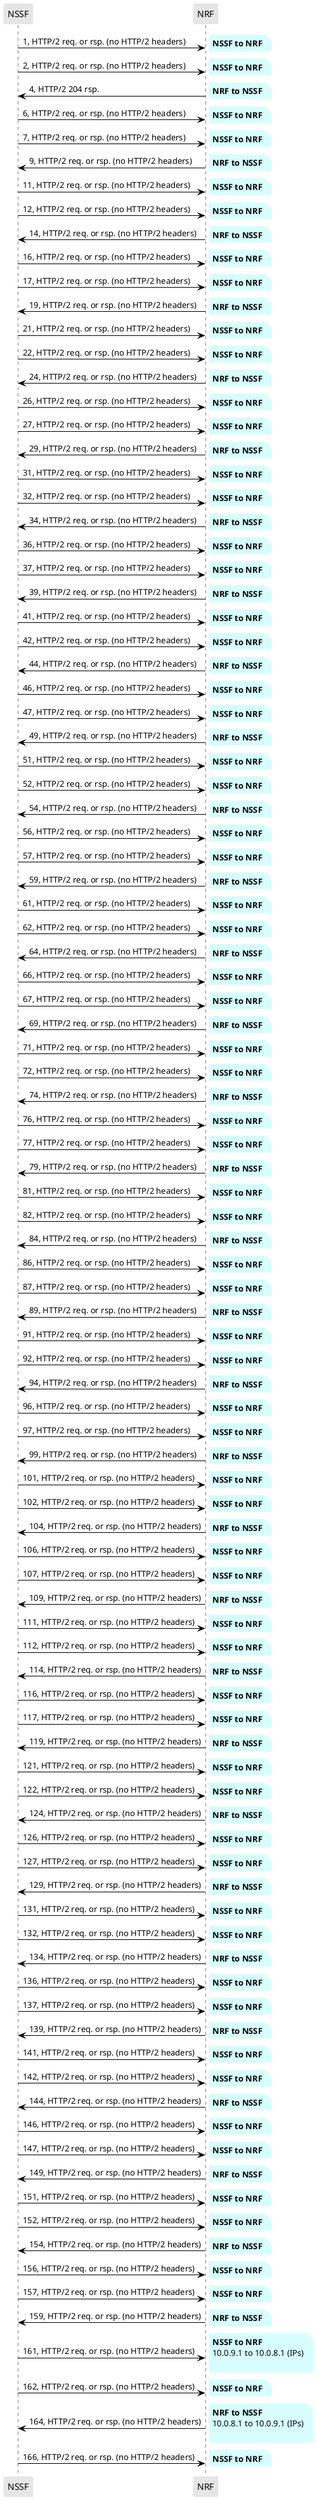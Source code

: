 @startuml
skinparam shadowing false
skinparam NoteBorderColor white
skinparam sequence {
    ArrowColor black
    LifeLineBorderColor black
    LifeLineBackgroundColor black
    ParticipantBorderColor white
    ParticipantBackgroundColor #e6e6e6
}
participant "NSSF"
participant "NRF"

"NSSF" -> "NRF": 1, HTTP/2 req. or rsp. (no HTTP/2 headers)

note right #D7FEFC
**NSSF to NRF**
end note

"NSSF" -> "NRF": 2, HTTP/2 req. or rsp. (no HTTP/2 headers)

note right #D7FEFC
**NSSF to NRF**
end note

"NRF" -> "NSSF": 4, HTTP/2 204 rsp.

note right #D7FEFC
**NRF to NSSF**
end note

"NSSF" -> "NRF": 6, HTTP/2 req. or rsp. (no HTTP/2 headers)

note right #D7FEFC
**NSSF to NRF**
end note

"NSSF" -> "NRF": 7, HTTP/2 req. or rsp. (no HTTP/2 headers)

note right #D7FEFC
**NSSF to NRF**
end note

"NRF" -> "NSSF": 9, HTTP/2 req. or rsp. (no HTTP/2 headers)

note right #D7FEFC
**NRF to NSSF**
end note

"NSSF" -> "NRF": 11, HTTP/2 req. or rsp. (no HTTP/2 headers)

note right #D7FEFC
**NSSF to NRF**
end note

"NSSF" -> "NRF": 12, HTTP/2 req. or rsp. (no HTTP/2 headers)

note right #D7FEFC
**NSSF to NRF**
end note

"NRF" -> "NSSF": 14, HTTP/2 req. or rsp. (no HTTP/2 headers)

note right #D7FEFC
**NRF to NSSF**
end note

"NSSF" -> "NRF": 16, HTTP/2 req. or rsp. (no HTTP/2 headers)

note right #D7FEFC
**NSSF to NRF**
end note

"NSSF" -> "NRF": 17, HTTP/2 req. or rsp. (no HTTP/2 headers)

note right #D7FEFC
**NSSF to NRF**
end note

"NRF" -> "NSSF": 19, HTTP/2 req. or rsp. (no HTTP/2 headers)

note right #D7FEFC
**NRF to NSSF**
end note

"NSSF" -> "NRF": 21, HTTP/2 req. or rsp. (no HTTP/2 headers)

note right #D7FEFC
**NSSF to NRF**
end note

"NSSF" -> "NRF": 22, HTTP/2 req. or rsp. (no HTTP/2 headers)

note right #D7FEFC
**NSSF to NRF**
end note

"NRF" -> "NSSF": 24, HTTP/2 req. or rsp. (no HTTP/2 headers)

note right #D7FEFC
**NRF to NSSF**
end note

"NSSF" -> "NRF": 26, HTTP/2 req. or rsp. (no HTTP/2 headers)

note right #D7FEFC
**NSSF to NRF**
end note

"NSSF" -> "NRF": 27, HTTP/2 req. or rsp. (no HTTP/2 headers)

note right #D7FEFC
**NSSF to NRF**
end note

"NRF" -> "NSSF": 29, HTTP/2 req. or rsp. (no HTTP/2 headers)

note right #D7FEFC
**NRF to NSSF**
end note

"NSSF" -> "NRF": 31, HTTP/2 req. or rsp. (no HTTP/2 headers)

note right #D7FEFC
**NSSF to NRF**
end note

"NSSF" -> "NRF": 32, HTTP/2 req. or rsp. (no HTTP/2 headers)

note right #D7FEFC
**NSSF to NRF**
end note

"NRF" -> "NSSF": 34, HTTP/2 req. or rsp. (no HTTP/2 headers)

note right #D7FEFC
**NRF to NSSF**
end note

"NSSF" -> "NRF": 36, HTTP/2 req. or rsp. (no HTTP/2 headers)

note right #D7FEFC
**NSSF to NRF**
end note

"NSSF" -> "NRF": 37, HTTP/2 req. or rsp. (no HTTP/2 headers)

note right #D7FEFC
**NSSF to NRF**
end note

"NRF" -> "NSSF": 39, HTTP/2 req. or rsp. (no HTTP/2 headers)

note right #D7FEFC
**NRF to NSSF**
end note

"NSSF" -> "NRF": 41, HTTP/2 req. or rsp. (no HTTP/2 headers)

note right #D7FEFC
**NSSF to NRF**
end note

"NSSF" -> "NRF": 42, HTTP/2 req. or rsp. (no HTTP/2 headers)

note right #D7FEFC
**NSSF to NRF**
end note

"NRF" -> "NSSF": 44, HTTP/2 req. or rsp. (no HTTP/2 headers)

note right #D7FEFC
**NRF to NSSF**
end note

"NSSF" -> "NRF": 46, HTTP/2 req. or rsp. (no HTTP/2 headers)

note right #D7FEFC
**NSSF to NRF**
end note

"NSSF" -> "NRF": 47, HTTP/2 req. or rsp. (no HTTP/2 headers)

note right #D7FEFC
**NSSF to NRF**
end note

"NRF" -> "NSSF": 49, HTTP/2 req. or rsp. (no HTTP/2 headers)

note right #D7FEFC
**NRF to NSSF**
end note

"NSSF" -> "NRF": 51, HTTP/2 req. or rsp. (no HTTP/2 headers)

note right #D7FEFC
**NSSF to NRF**
end note

"NSSF" -> "NRF": 52, HTTP/2 req. or rsp. (no HTTP/2 headers)

note right #D7FEFC
**NSSF to NRF**
end note

"NRF" -> "NSSF": 54, HTTP/2 req. or rsp. (no HTTP/2 headers)

note right #D7FEFC
**NRF to NSSF**
end note

"NSSF" -> "NRF": 56, HTTP/2 req. or rsp. (no HTTP/2 headers)

note right #D7FEFC
**NSSF to NRF**
end note

"NSSF" -> "NRF": 57, HTTP/2 req. or rsp. (no HTTP/2 headers)

note right #D7FEFC
**NSSF to NRF**
end note

"NRF" -> "NSSF": 59, HTTP/2 req. or rsp. (no HTTP/2 headers)

note right #D7FEFC
**NRF to NSSF**
end note

"NSSF" -> "NRF": 61, HTTP/2 req. or rsp. (no HTTP/2 headers)

note right #D7FEFC
**NSSF to NRF**
end note

"NSSF" -> "NRF": 62, HTTP/2 req. or rsp. (no HTTP/2 headers)

note right #D7FEFC
**NSSF to NRF**
end note

"NRF" -> "NSSF": 64, HTTP/2 req. or rsp. (no HTTP/2 headers)

note right #D7FEFC
**NRF to NSSF**
end note

"NSSF" -> "NRF": 66, HTTP/2 req. or rsp. (no HTTP/2 headers)

note right #D7FEFC
**NSSF to NRF**
end note

"NSSF" -> "NRF": 67, HTTP/2 req. or rsp. (no HTTP/2 headers)

note right #D7FEFC
**NSSF to NRF**
end note

"NRF" -> "NSSF": 69, HTTP/2 req. or rsp. (no HTTP/2 headers)

note right #D7FEFC
**NRF to NSSF**
end note

"NSSF" -> "NRF": 71, HTTP/2 req. or rsp. (no HTTP/2 headers)

note right #D7FEFC
**NSSF to NRF**
end note

"NSSF" -> "NRF": 72, HTTP/2 req. or rsp. (no HTTP/2 headers)

note right #D7FEFC
**NSSF to NRF**
end note

"NRF" -> "NSSF": 74, HTTP/2 req. or rsp. (no HTTP/2 headers)

note right #D7FEFC
**NRF to NSSF**
end note

"NSSF" -> "NRF": 76, HTTP/2 req. or rsp. (no HTTP/2 headers)

note right #D7FEFC
**NSSF to NRF**
end note

"NSSF" -> "NRF": 77, HTTP/2 req. or rsp. (no HTTP/2 headers)

note right #D7FEFC
**NSSF to NRF**
end note

"NRF" -> "NSSF": 79, HTTP/2 req. or rsp. (no HTTP/2 headers)

note right #D7FEFC
**NRF to NSSF**
end note

"NSSF" -> "NRF": 81, HTTP/2 req. or rsp. (no HTTP/2 headers)

note right #D7FEFC
**NSSF to NRF**
end note

"NSSF" -> "NRF": 82, HTTP/2 req. or rsp. (no HTTP/2 headers)

note right #D7FEFC
**NSSF to NRF**
end note

"NRF" -> "NSSF": 84, HTTP/2 req. or rsp. (no HTTP/2 headers)

note right #D7FEFC
**NRF to NSSF**
end note

"NSSF" -> "NRF": 86, HTTP/2 req. or rsp. (no HTTP/2 headers)

note right #D7FEFC
**NSSF to NRF**
end note

"NSSF" -> "NRF": 87, HTTP/2 req. or rsp. (no HTTP/2 headers)

note right #D7FEFC
**NSSF to NRF**
end note

"NRF" -> "NSSF": 89, HTTP/2 req. or rsp. (no HTTP/2 headers)

note right #D7FEFC
**NRF to NSSF**
end note

"NSSF" -> "NRF": 91, HTTP/2 req. or rsp. (no HTTP/2 headers)

note right #D7FEFC
**NSSF to NRF**
end note

"NSSF" -> "NRF": 92, HTTP/2 req. or rsp. (no HTTP/2 headers)

note right #D7FEFC
**NSSF to NRF**
end note

"NRF" -> "NSSF": 94, HTTP/2 req. or rsp. (no HTTP/2 headers)

note right #D7FEFC
**NRF to NSSF**
end note

"NSSF" -> "NRF": 96, HTTP/2 req. or rsp. (no HTTP/2 headers)

note right #D7FEFC
**NSSF to NRF**
end note

"NSSF" -> "NRF": 97, HTTP/2 req. or rsp. (no HTTP/2 headers)

note right #D7FEFC
**NSSF to NRF**
end note

"NRF" -> "NSSF": 99, HTTP/2 req. or rsp. (no HTTP/2 headers)

note right #D7FEFC
**NRF to NSSF**
end note

"NSSF" -> "NRF": 101, HTTP/2 req. or rsp. (no HTTP/2 headers)

note right #D7FEFC
**NSSF to NRF**
end note

"NSSF" -> "NRF": 102, HTTP/2 req. or rsp. (no HTTP/2 headers)

note right #D7FEFC
**NSSF to NRF**
end note

"NRF" -> "NSSF": 104, HTTP/2 req. or rsp. (no HTTP/2 headers)

note right #D7FEFC
**NRF to NSSF**
end note

"NSSF" -> "NRF": 106, HTTP/2 req. or rsp. (no HTTP/2 headers)

note right #D7FEFC
**NSSF to NRF**
end note

"NSSF" -> "NRF": 107, HTTP/2 req. or rsp. (no HTTP/2 headers)

note right #D7FEFC
**NSSF to NRF**
end note

"NRF" -> "NSSF": 109, HTTP/2 req. or rsp. (no HTTP/2 headers)

note right #D7FEFC
**NRF to NSSF**
end note

"NSSF" -> "NRF": 111, HTTP/2 req. or rsp. (no HTTP/2 headers)

note right #D7FEFC
**NSSF to NRF**
end note

"NSSF" -> "NRF": 112, HTTP/2 req. or rsp. (no HTTP/2 headers)

note right #D7FEFC
**NSSF to NRF**
end note

"NRF" -> "NSSF": 114, HTTP/2 req. or rsp. (no HTTP/2 headers)

note right #D7FEFC
**NRF to NSSF**
end note

"NSSF" -> "NRF": 116, HTTP/2 req. or rsp. (no HTTP/2 headers)

note right #D7FEFC
**NSSF to NRF**
end note

"NSSF" -> "NRF": 117, HTTP/2 req. or rsp. (no HTTP/2 headers)

note right #D7FEFC
**NSSF to NRF**
end note

"NRF" -> "NSSF": 119, HTTP/2 req. or rsp. (no HTTP/2 headers)

note right #D7FEFC
**NRF to NSSF**
end note

"NSSF" -> "NRF": 121, HTTP/2 req. or rsp. (no HTTP/2 headers)

note right #D7FEFC
**NSSF to NRF**
end note

"NSSF" -> "NRF": 122, HTTP/2 req. or rsp. (no HTTP/2 headers)

note right #D7FEFC
**NSSF to NRF**
end note

"NRF" -> "NSSF": 124, HTTP/2 req. or rsp. (no HTTP/2 headers)

note right #D7FEFC
**NRF to NSSF**
end note

"NSSF" -> "NRF": 126, HTTP/2 req. or rsp. (no HTTP/2 headers)

note right #D7FEFC
**NSSF to NRF**
end note

"NSSF" -> "NRF": 127, HTTP/2 req. or rsp. (no HTTP/2 headers)

note right #D7FEFC
**NSSF to NRF**
end note

"NRF" -> "NSSF": 129, HTTP/2 req. or rsp. (no HTTP/2 headers)

note right #D7FEFC
**NRF to NSSF**
end note

"NSSF" -> "NRF": 131, HTTP/2 req. or rsp. (no HTTP/2 headers)

note right #D7FEFC
**NSSF to NRF**
end note

"NSSF" -> "NRF": 132, HTTP/2 req. or rsp. (no HTTP/2 headers)

note right #D7FEFC
**NSSF to NRF**
end note

"NRF" -> "NSSF": 134, HTTP/2 req. or rsp. (no HTTP/2 headers)

note right #D7FEFC
**NRF to NSSF**
end note

"NSSF" -> "NRF": 136, HTTP/2 req. or rsp. (no HTTP/2 headers)

note right #D7FEFC
**NSSF to NRF**
end note

"NSSF" -> "NRF": 137, HTTP/2 req. or rsp. (no HTTP/2 headers)

note right #D7FEFC
**NSSF to NRF**
end note

"NRF" -> "NSSF": 139, HTTP/2 req. or rsp. (no HTTP/2 headers)

note right #D7FEFC
**NRF to NSSF**
end note

"NSSF" -> "NRF": 141, HTTP/2 req. or rsp. (no HTTP/2 headers)

note right #D7FEFC
**NSSF to NRF**
end note

"NSSF" -> "NRF": 142, HTTP/2 req. or rsp. (no HTTP/2 headers)

note right #D7FEFC
**NSSF to NRF**
end note

"NRF" -> "NSSF": 144, HTTP/2 req. or rsp. (no HTTP/2 headers)

note right #D7FEFC
**NRF to NSSF**
end note

"NSSF" -> "NRF": 146, HTTP/2 req. or rsp. (no HTTP/2 headers)

note right #D7FEFC
**NSSF to NRF**
end note

"NSSF" -> "NRF": 147, HTTP/2 req. or rsp. (no HTTP/2 headers)

note right #D7FEFC
**NSSF to NRF**
end note

"NRF" -> "NSSF": 149, HTTP/2 req. or rsp. (no HTTP/2 headers)

note right #D7FEFC
**NRF to NSSF**
end note

"NSSF" -> "NRF": 151, HTTP/2 req. or rsp. (no HTTP/2 headers)

note right #D7FEFC
**NSSF to NRF**
end note

"NSSF" -> "NRF": 152, HTTP/2 req. or rsp. (no HTTP/2 headers)

note right #D7FEFC
**NSSF to NRF**
end note

"NRF" -> "NSSF": 154, HTTP/2 req. or rsp. (no HTTP/2 headers)

note right #D7FEFC
**NRF to NSSF**
end note

"NSSF" -> "NRF": 156, HTTP/2 req. or rsp. (no HTTP/2 headers)

note right #D7FEFC
**NSSF to NRF**
end note

"NSSF" -> "NRF": 157, HTTP/2 req. or rsp. (no HTTP/2 headers)

note right #D7FEFC
**NSSF to NRF**
end note

"NRF" -> "NSSF": 159, HTTP/2 req. or rsp. (no HTTP/2 headers)

note right #D7FEFC
**NRF to NSSF**
end note

"NSSF" -> "NRF": 161, HTTP/2 req. or rsp. (no HTTP/2 headers)

note right #D7FEFC
**NSSF to NRF**
10.0.9.1 to 10.0.8.1 (IPs)

end note

"NSSF" -> "NRF": 162, HTTP/2 req. or rsp. (no HTTP/2 headers)

note right #D7FEFC
**NSSF to NRF**
end note

"NRF" -> "NSSF": 164, HTTP/2 req. or rsp. (no HTTP/2 headers)

note right #D7FEFC
**NRF to NSSF**
10.0.8.1 to 10.0.9.1 (IPs)

end note

"NSSF" -> "NRF": 166, HTTP/2 req. or rsp. (no HTTP/2 headers)

note right #D7FEFC
**NSSF to NRF**
end note

@enduml
